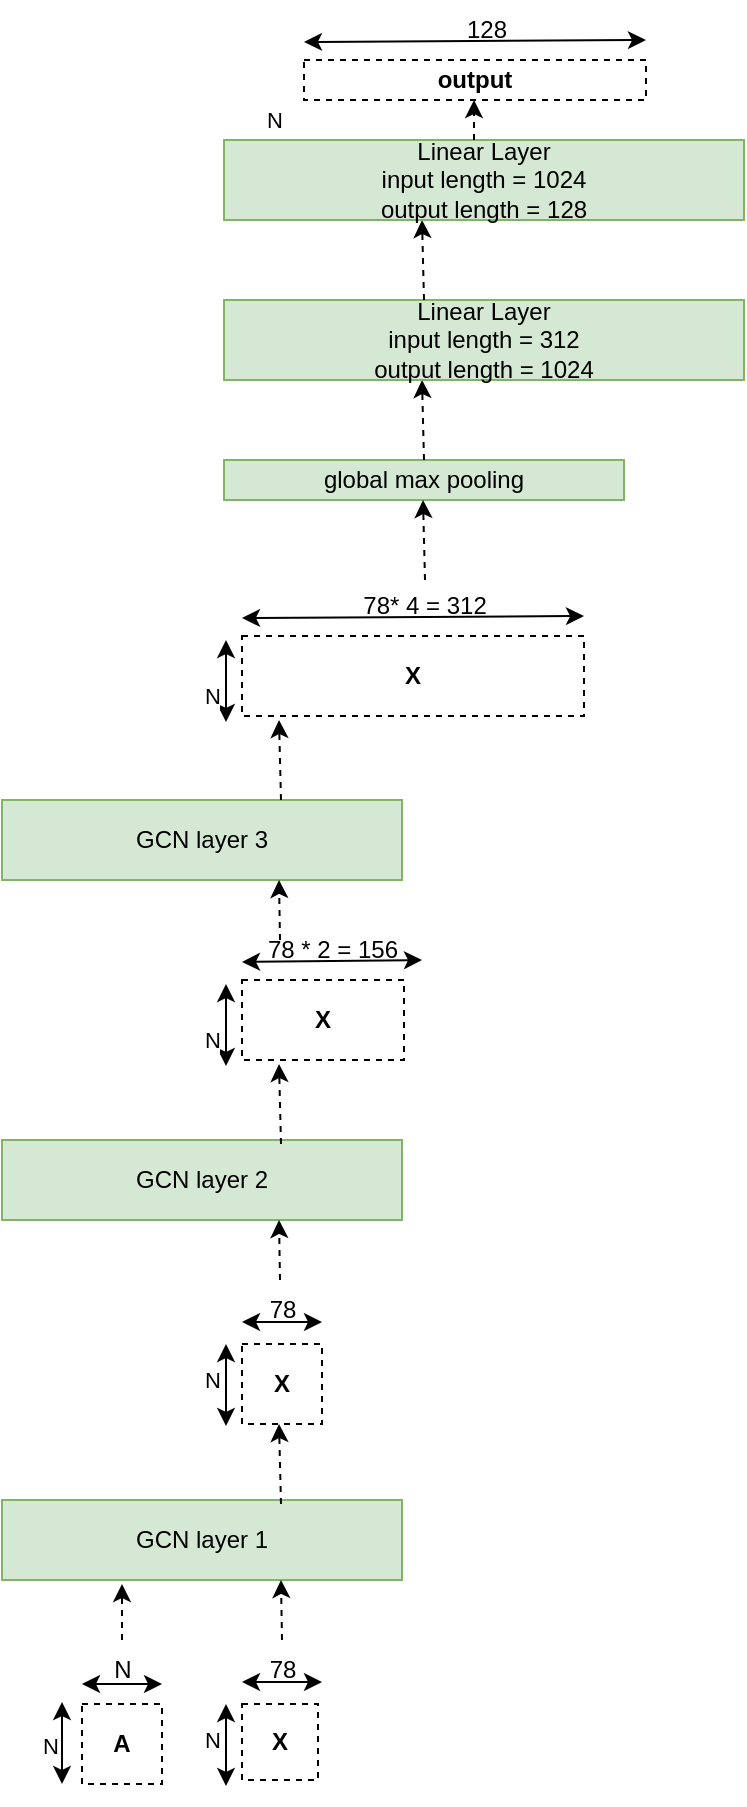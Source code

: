 <mxfile version="24.7.10">
  <diagram name="Page-1" id="F32R4QTEQO-JVe9QggR6">
    <mxGraphModel dx="880" dy="434" grid="1" gridSize="10" guides="1" tooltips="1" connect="1" arrows="1" fold="1" page="1" pageScale="1" pageWidth="827" pageHeight="1169" math="0" shadow="0">
      <root>
        <mxCell id="0" />
        <mxCell id="1" parent="0" />
        <mxCell id="2SU0-gw6jzLVWBa-Bn59-1" value="GCN layer 1" style="rounded=0;whiteSpace=wrap;html=1;fillColor=#d5e8d4;strokeColor=#82b366;" vertex="1" parent="1">
          <mxGeometry x="309" y="820" width="200" height="40" as="geometry" />
        </mxCell>
        <mxCell id="2SU0-gw6jzLVWBa-Bn59-3" value="GCN layer 2" style="rounded=0;whiteSpace=wrap;html=1;fillColor=#d5e8d4;strokeColor=#82b366;" vertex="1" parent="1">
          <mxGeometry x="309" y="640" width="200" height="40" as="geometry" />
        </mxCell>
        <mxCell id="2SU0-gw6jzLVWBa-Bn59-4" value="GCN layer 3" style="rounded=0;whiteSpace=wrap;html=1;fillColor=#d5e8d4;strokeColor=#82b366;" vertex="1" parent="1">
          <mxGeometry x="309" y="470" width="200" height="40" as="geometry" />
        </mxCell>
        <mxCell id="2SU0-gw6jzLVWBa-Bn59-5" value="&lt;b&gt;A&lt;/b&gt;" style="whiteSpace=wrap;html=1;aspect=fixed;dashed=1;" vertex="1" parent="1">
          <mxGeometry x="349" y="922" width="40" height="40" as="geometry" />
        </mxCell>
        <mxCell id="2SU0-gw6jzLVWBa-Bn59-6" value="&lt;b&gt;X&lt;/b&gt;" style="whiteSpace=wrap;html=1;aspect=fixed;dashed=1;" vertex="1" parent="1">
          <mxGeometry x="429" y="922" width="38" height="38" as="geometry" />
        </mxCell>
        <mxCell id="2SU0-gw6jzLVWBa-Bn59-7" value="" style="endArrow=classic;startArrow=classic;html=1;rounded=0;" edge="1" parent="1">
          <mxGeometry width="50" height="50" relative="1" as="geometry">
            <mxPoint x="349" y="912" as="sourcePoint" />
            <mxPoint x="389" y="912" as="targetPoint" />
          </mxGeometry>
        </mxCell>
        <mxCell id="2SU0-gw6jzLVWBa-Bn59-8" value="" style="endArrow=classic;startArrow=classic;html=1;rounded=0;" edge="1" parent="1">
          <mxGeometry width="50" height="50" relative="1" as="geometry">
            <mxPoint x="429" y="911" as="sourcePoint" />
            <mxPoint x="469" y="911" as="targetPoint" />
          </mxGeometry>
        </mxCell>
        <mxCell id="2SU0-gw6jzLVWBa-Bn59-11" value="" style="endArrow=classic;startArrow=classic;html=1;rounded=0;" edge="1" parent="1">
          <mxGeometry width="50" height="50" relative="1" as="geometry">
            <mxPoint x="339" y="962" as="sourcePoint" />
            <mxPoint x="339" y="921" as="targetPoint" />
          </mxGeometry>
        </mxCell>
        <mxCell id="2SU0-gw6jzLVWBa-Bn59-13" value="N" style="edgeLabel;html=1;align=center;verticalAlign=middle;resizable=0;points=[];" vertex="1" connectable="0" parent="2SU0-gw6jzLVWBa-Bn59-11">
          <mxGeometry x="-0.073" y="4" relative="1" as="geometry">
            <mxPoint x="-2" as="offset" />
          </mxGeometry>
        </mxCell>
        <mxCell id="2SU0-gw6jzLVWBa-Bn59-12" value="" style="endArrow=classic;startArrow=classic;html=1;rounded=0;" edge="1" parent="1">
          <mxGeometry width="50" height="50" relative="1" as="geometry">
            <mxPoint x="421" y="963" as="sourcePoint" />
            <mxPoint x="421" y="922" as="targetPoint" />
          </mxGeometry>
        </mxCell>
        <mxCell id="2SU0-gw6jzLVWBa-Bn59-16" value="N" style="text;html=1;align=center;verticalAlign=middle;resizable=0;points=[];autosize=1;strokeColor=none;fillColor=none;" vertex="1" parent="1">
          <mxGeometry x="354" y="890" width="30" height="30" as="geometry" />
        </mxCell>
        <mxCell id="2SU0-gw6jzLVWBa-Bn59-19" value="78" style="text;html=1;align=center;verticalAlign=middle;resizable=0;points=[];autosize=1;strokeColor=none;fillColor=none;" vertex="1" parent="1">
          <mxGeometry x="429" y="890" width="40" height="30" as="geometry" />
        </mxCell>
        <mxCell id="2SU0-gw6jzLVWBa-Bn59-20" value="N" style="edgeLabel;html=1;align=center;verticalAlign=middle;resizable=0;points=[];" vertex="1" connectable="0" parent="1">
          <mxGeometry x="409" y="892" as="geometry">
            <mxPoint x="5" y="48" as="offset" />
          </mxGeometry>
        </mxCell>
        <mxCell id="2SU0-gw6jzLVWBa-Bn59-21" value="" style="endArrow=classic;html=1;rounded=0;entryX=0.295;entryY=1.05;entryDx=0;entryDy=0;entryPerimeter=0;dashed=1;" edge="1" parent="1">
          <mxGeometry width="50" height="50" relative="1" as="geometry">
            <mxPoint x="369" y="890" as="sourcePoint" />
            <mxPoint x="369" y="862" as="targetPoint" />
          </mxGeometry>
        </mxCell>
        <mxCell id="2SU0-gw6jzLVWBa-Bn59-22" value="" style="endArrow=classic;html=1;rounded=0;entryX=0.295;entryY=1.05;entryDx=0;entryDy=0;entryPerimeter=0;dashed=1;" edge="1" parent="1">
          <mxGeometry width="50" height="50" relative="1" as="geometry">
            <mxPoint x="449" y="890" as="sourcePoint" />
            <mxPoint x="448.5" y="860" as="targetPoint" />
          </mxGeometry>
        </mxCell>
        <mxCell id="2SU0-gw6jzLVWBa-Bn59-23" value="&lt;b&gt;X&lt;/b&gt;" style="whiteSpace=wrap;html=1;aspect=fixed;dashed=1;" vertex="1" parent="1">
          <mxGeometry x="429" y="742" width="40" height="40" as="geometry" />
        </mxCell>
        <mxCell id="2SU0-gw6jzLVWBa-Bn59-24" value="" style="endArrow=classic;startArrow=classic;html=1;rounded=0;" edge="1" parent="1">
          <mxGeometry width="50" height="50" relative="1" as="geometry">
            <mxPoint x="429" y="731" as="sourcePoint" />
            <mxPoint x="469" y="731" as="targetPoint" />
          </mxGeometry>
        </mxCell>
        <mxCell id="2SU0-gw6jzLVWBa-Bn59-25" value="" style="endArrow=classic;startArrow=classic;html=1;rounded=0;" edge="1" parent="1">
          <mxGeometry width="50" height="50" relative="1" as="geometry">
            <mxPoint x="421" y="783" as="sourcePoint" />
            <mxPoint x="421" y="742" as="targetPoint" />
          </mxGeometry>
        </mxCell>
        <mxCell id="2SU0-gw6jzLVWBa-Bn59-26" value="78" style="text;html=1;align=center;verticalAlign=middle;resizable=0;points=[];autosize=1;strokeColor=none;fillColor=none;" vertex="1" parent="1">
          <mxGeometry x="429" y="710" width="40" height="30" as="geometry" />
        </mxCell>
        <mxCell id="2SU0-gw6jzLVWBa-Bn59-27" value="N" style="edgeLabel;html=1;align=center;verticalAlign=middle;resizable=0;points=[];" vertex="1" connectable="0" parent="1">
          <mxGeometry x="409" y="712" as="geometry">
            <mxPoint x="5" y="48" as="offset" />
          </mxGeometry>
        </mxCell>
        <mxCell id="2SU0-gw6jzLVWBa-Bn59-29" value="" style="endArrow=classic;html=1;rounded=0;entryX=0.295;entryY=1.05;entryDx=0;entryDy=0;entryPerimeter=0;dashed=1;" edge="1" parent="1">
          <mxGeometry width="50" height="50" relative="1" as="geometry">
            <mxPoint x="448.5" y="822" as="sourcePoint" />
            <mxPoint x="447.5" y="782" as="targetPoint" />
          </mxGeometry>
        </mxCell>
        <mxCell id="2SU0-gw6jzLVWBa-Bn59-30" value="" style="endArrow=classic;html=1;rounded=0;entryX=0.295;entryY=1.05;entryDx=0;entryDy=0;entryPerimeter=0;dashed=1;" edge="1" parent="1">
          <mxGeometry width="50" height="50" relative="1" as="geometry">
            <mxPoint x="448" y="710" as="sourcePoint" />
            <mxPoint x="447.5" y="680" as="targetPoint" />
          </mxGeometry>
        </mxCell>
        <mxCell id="2SU0-gw6jzLVWBa-Bn59-39" value="" style="endArrow=classic;startArrow=classic;html=1;rounded=0;" edge="1" parent="1">
          <mxGeometry width="50" height="50" relative="1" as="geometry">
            <mxPoint x="429" y="551" as="sourcePoint" />
            <mxPoint x="519" y="550" as="targetPoint" />
          </mxGeometry>
        </mxCell>
        <mxCell id="2SU0-gw6jzLVWBa-Bn59-40" value="" style="endArrow=classic;startArrow=classic;html=1;rounded=0;" edge="1" parent="1">
          <mxGeometry width="50" height="50" relative="1" as="geometry">
            <mxPoint x="421" y="603" as="sourcePoint" />
            <mxPoint x="421" y="562" as="targetPoint" />
          </mxGeometry>
        </mxCell>
        <mxCell id="2SU0-gw6jzLVWBa-Bn59-41" value="78 * 2 = 156" style="text;html=1;align=center;verticalAlign=middle;resizable=0;points=[];autosize=1;strokeColor=none;fillColor=none;" vertex="1" parent="1">
          <mxGeometry x="429" y="530" width="90" height="30" as="geometry" />
        </mxCell>
        <mxCell id="2SU0-gw6jzLVWBa-Bn59-42" value="N" style="edgeLabel;html=1;align=center;verticalAlign=middle;resizable=0;points=[];" vertex="1" connectable="0" parent="1">
          <mxGeometry x="409" y="542" as="geometry">
            <mxPoint x="5" y="48" as="offset" />
          </mxGeometry>
        </mxCell>
        <mxCell id="2SU0-gw6jzLVWBa-Bn59-43" value="" style="endArrow=classic;html=1;rounded=0;entryX=0.295;entryY=1.05;entryDx=0;entryDy=0;entryPerimeter=0;dashed=1;" edge="1" parent="1">
          <mxGeometry width="50" height="50" relative="1" as="geometry">
            <mxPoint x="448.5" y="642" as="sourcePoint" />
            <mxPoint x="447.5" y="602" as="targetPoint" />
          </mxGeometry>
        </mxCell>
        <mxCell id="2SU0-gw6jzLVWBa-Bn59-44" value="" style="endArrow=classic;html=1;rounded=0;entryX=0.295;entryY=1.05;entryDx=0;entryDy=0;entryPerimeter=0;dashed=1;" edge="1" parent="1">
          <mxGeometry width="50" height="50" relative="1" as="geometry">
            <mxPoint x="448" y="540" as="sourcePoint" />
            <mxPoint x="447.5" y="510" as="targetPoint" />
          </mxGeometry>
        </mxCell>
        <mxCell id="2SU0-gw6jzLVWBa-Bn59-45" value="&lt;b&gt;X&lt;/b&gt;" style="rounded=0;whiteSpace=wrap;html=1;dashed=1;" vertex="1" parent="1">
          <mxGeometry x="429" y="560" width="81" height="40" as="geometry" />
        </mxCell>
        <mxCell id="2SU0-gw6jzLVWBa-Bn59-46" value="" style="endArrow=classic;startArrow=classic;html=1;rounded=0;" edge="1" parent="1">
          <mxGeometry width="50" height="50" relative="1" as="geometry">
            <mxPoint x="429" y="379" as="sourcePoint" />
            <mxPoint x="600" y="378" as="targetPoint" />
          </mxGeometry>
        </mxCell>
        <mxCell id="2SU0-gw6jzLVWBa-Bn59-47" value="" style="endArrow=classic;startArrow=classic;html=1;rounded=0;" edge="1" parent="1">
          <mxGeometry width="50" height="50" relative="1" as="geometry">
            <mxPoint x="421" y="431" as="sourcePoint" />
            <mxPoint x="421" y="390" as="targetPoint" />
          </mxGeometry>
        </mxCell>
        <mxCell id="2SU0-gw6jzLVWBa-Bn59-48" value="N" style="edgeLabel;html=1;align=center;verticalAlign=middle;resizable=0;points=[];" vertex="1" connectable="0" parent="1">
          <mxGeometry x="409" y="370" as="geometry">
            <mxPoint x="5" y="48" as="offset" />
          </mxGeometry>
        </mxCell>
        <mxCell id="2SU0-gw6jzLVWBa-Bn59-49" value="" style="endArrow=classic;html=1;rounded=0;entryX=0.295;entryY=1.05;entryDx=0;entryDy=0;entryPerimeter=0;dashed=1;" edge="1" parent="1">
          <mxGeometry width="50" height="50" relative="1" as="geometry">
            <mxPoint x="448.5" y="470" as="sourcePoint" />
            <mxPoint x="447.5" y="430" as="targetPoint" />
          </mxGeometry>
        </mxCell>
        <mxCell id="2SU0-gw6jzLVWBa-Bn59-50" value="&lt;b&gt;X&lt;/b&gt;" style="rounded=0;whiteSpace=wrap;html=1;dashed=1;" vertex="1" parent="1">
          <mxGeometry x="429" y="388" width="171" height="40" as="geometry" />
        </mxCell>
        <mxCell id="2SU0-gw6jzLVWBa-Bn59-51" value="78* 4 = 312" style="text;html=1;align=center;verticalAlign=middle;resizable=0;points=[];autosize=1;strokeColor=none;fillColor=none;" vertex="1" parent="1">
          <mxGeometry x="475" y="358" width="90" height="30" as="geometry" />
        </mxCell>
        <mxCell id="2SU0-gw6jzLVWBa-Bn59-54" value="global max pooling" style="rounded=0;whiteSpace=wrap;html=1;fillColor=#d5e8d4;strokeColor=#82b366;" vertex="1" parent="1">
          <mxGeometry x="420" y="300" width="200" height="20" as="geometry" />
        </mxCell>
        <mxCell id="2SU0-gw6jzLVWBa-Bn59-56" value="" style="endArrow=classic;html=1;rounded=0;entryX=0.295;entryY=1.05;entryDx=0;entryDy=0;entryPerimeter=0;dashed=1;" edge="1" parent="1">
          <mxGeometry width="50" height="50" relative="1" as="geometry">
            <mxPoint x="520" y="300" as="sourcePoint" />
            <mxPoint x="519" y="260" as="targetPoint" />
          </mxGeometry>
        </mxCell>
        <mxCell id="2SU0-gw6jzLVWBa-Bn59-57" value="Linear Layer&lt;div&gt;input length = 312&lt;/div&gt;&lt;div&gt;output length = 1024&lt;/div&gt;" style="rounded=0;whiteSpace=wrap;html=1;fillColor=#d5e8d4;strokeColor=#82b366;" vertex="1" parent="1">
          <mxGeometry x="420" y="220" width="260" height="40" as="geometry" />
        </mxCell>
        <mxCell id="2SU0-gw6jzLVWBa-Bn59-58" value="" style="endArrow=classic;html=1;rounded=0;entryX=0.295;entryY=1.05;entryDx=0;entryDy=0;entryPerimeter=0;dashed=1;" edge="1" parent="1">
          <mxGeometry width="50" height="50" relative="1" as="geometry">
            <mxPoint x="520" y="220" as="sourcePoint" />
            <mxPoint x="519" y="180" as="targetPoint" />
          </mxGeometry>
        </mxCell>
        <mxCell id="2SU0-gw6jzLVWBa-Bn59-59" value="Linear Layer&lt;div&gt;input length = 1024&lt;/div&gt;&lt;div&gt;output length = 128&lt;/div&gt;" style="rounded=0;whiteSpace=wrap;html=1;fillColor=#d5e8d4;strokeColor=#82b366;" vertex="1" parent="1">
          <mxGeometry x="420" y="140" width="260" height="40" as="geometry" />
        </mxCell>
        <mxCell id="2SU0-gw6jzLVWBa-Bn59-60" value="" style="endArrow=classic;html=1;rounded=0;entryX=0.295;entryY=1.05;entryDx=0;entryDy=0;entryPerimeter=0;dashed=1;" edge="1" parent="1">
          <mxGeometry width="50" height="50" relative="1" as="geometry">
            <mxPoint x="520.5" y="360" as="sourcePoint" />
            <mxPoint x="519.5" y="320" as="targetPoint" />
          </mxGeometry>
        </mxCell>
        <mxCell id="2SU0-gw6jzLVWBa-Bn59-61" value="&lt;b&gt;output&lt;/b&gt;" style="rounded=0;whiteSpace=wrap;html=1;dashed=1;" vertex="1" parent="1">
          <mxGeometry x="460" y="100" width="171" height="20" as="geometry" />
        </mxCell>
        <mxCell id="2SU0-gw6jzLVWBa-Bn59-62" value="" style="endArrow=classic;startArrow=classic;html=1;rounded=0;" edge="1" parent="1">
          <mxGeometry width="50" height="50" relative="1" as="geometry">
            <mxPoint x="460" y="91" as="sourcePoint" />
            <mxPoint x="631" y="90" as="targetPoint" />
          </mxGeometry>
        </mxCell>
        <mxCell id="2SU0-gw6jzLVWBa-Bn59-63" value="N" style="edgeLabel;html=1;align=center;verticalAlign=middle;resizable=0;points=[];" vertex="1" connectable="0" parent="1">
          <mxGeometry x="440" y="82" as="geometry">
            <mxPoint x="5" y="48" as="offset" />
          </mxGeometry>
        </mxCell>
        <mxCell id="2SU0-gw6jzLVWBa-Bn59-64" value="128" style="text;html=1;align=center;verticalAlign=middle;resizable=0;points=[];autosize=1;strokeColor=none;fillColor=none;" vertex="1" parent="1">
          <mxGeometry x="531" y="70" width="40" height="30" as="geometry" />
        </mxCell>
        <mxCell id="2SU0-gw6jzLVWBa-Bn59-66" value="" style="endArrow=classic;html=1;rounded=0;entryX=0.295;entryY=1.05;entryDx=0;entryDy=0;entryPerimeter=0;dashed=1;" edge="1" parent="1">
          <mxGeometry width="50" height="50" relative="1" as="geometry">
            <mxPoint x="545" y="140" as="sourcePoint" />
            <mxPoint x="545" y="120" as="targetPoint" />
          </mxGeometry>
        </mxCell>
      </root>
    </mxGraphModel>
  </diagram>
</mxfile>
